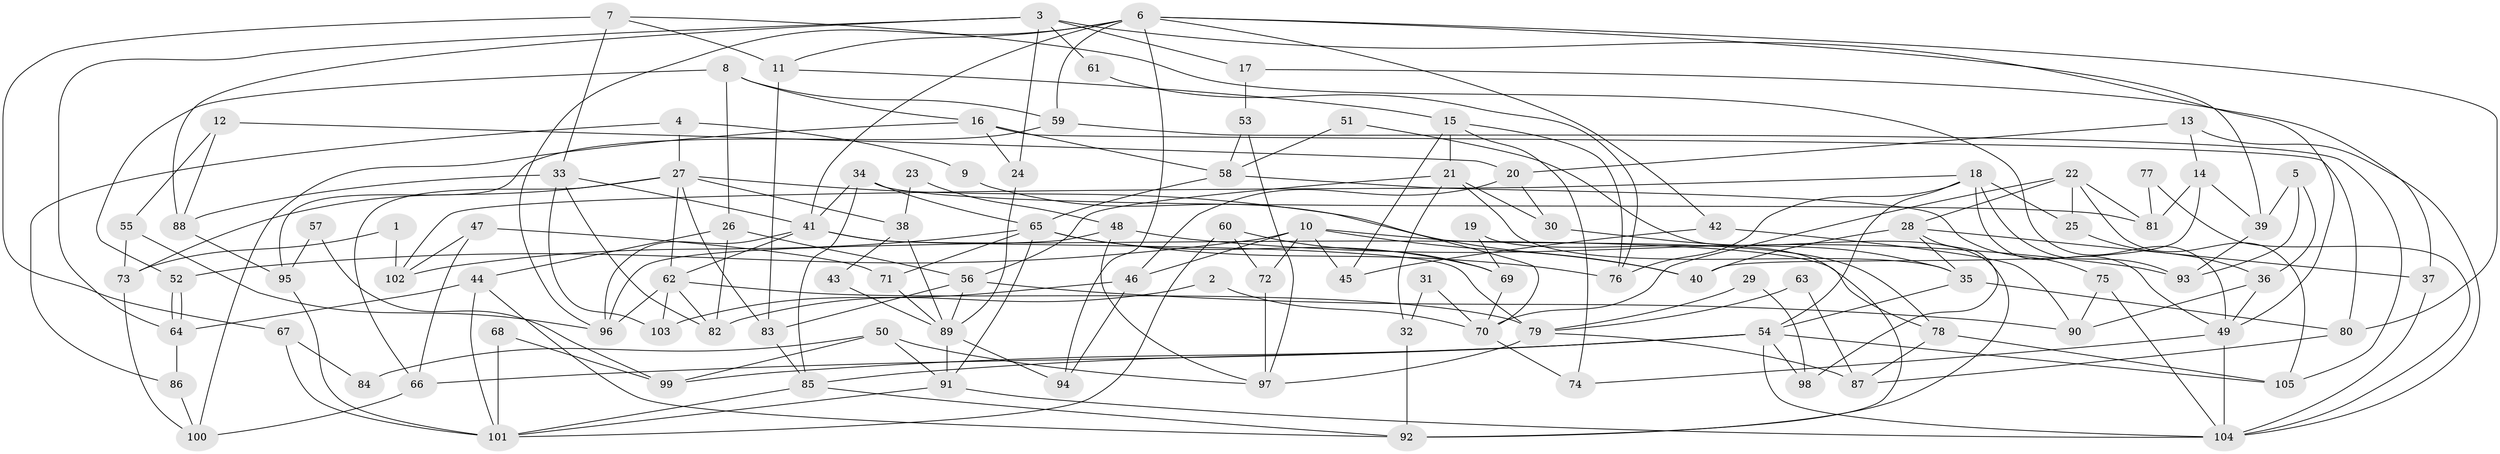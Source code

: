 // coarse degree distribution, {2: 0.12307692307692308, 6: 0.13846153846153847, 3: 0.16923076923076924, 4: 0.13846153846153847, 10: 0.046153846153846156, 7: 0.06153846153846154, 5: 0.2, 8: 0.09230769230769231, 9: 0.03076923076923077}
// Generated by graph-tools (version 1.1) at 2025/23/03/03/25 07:23:57]
// undirected, 105 vertices, 210 edges
graph export_dot {
graph [start="1"]
  node [color=gray90,style=filled];
  1;
  2;
  3;
  4;
  5;
  6;
  7;
  8;
  9;
  10;
  11;
  12;
  13;
  14;
  15;
  16;
  17;
  18;
  19;
  20;
  21;
  22;
  23;
  24;
  25;
  26;
  27;
  28;
  29;
  30;
  31;
  32;
  33;
  34;
  35;
  36;
  37;
  38;
  39;
  40;
  41;
  42;
  43;
  44;
  45;
  46;
  47;
  48;
  49;
  50;
  51;
  52;
  53;
  54;
  55;
  56;
  57;
  58;
  59;
  60;
  61;
  62;
  63;
  64;
  65;
  66;
  67;
  68;
  69;
  70;
  71;
  72;
  73;
  74;
  75;
  76;
  77;
  78;
  79;
  80;
  81;
  82;
  83;
  84;
  85;
  86;
  87;
  88;
  89;
  90;
  91;
  92;
  93;
  94;
  95;
  96;
  97;
  98;
  99;
  100;
  101;
  102;
  103;
  104;
  105;
  1 -- 73;
  1 -- 102;
  2 -- 82;
  2 -- 70;
  3 -- 64;
  3 -- 88;
  3 -- 17;
  3 -- 24;
  3 -- 49;
  3 -- 61;
  4 -- 27;
  4 -- 86;
  4 -- 9;
  5 -- 36;
  5 -- 93;
  5 -- 39;
  6 -- 42;
  6 -- 80;
  6 -- 11;
  6 -- 39;
  6 -- 41;
  6 -- 59;
  6 -- 94;
  6 -- 96;
  7 -- 33;
  7 -- 49;
  7 -- 11;
  7 -- 67;
  8 -- 59;
  8 -- 52;
  8 -- 16;
  8 -- 26;
  9 -- 70;
  10 -- 46;
  10 -- 78;
  10 -- 40;
  10 -- 45;
  10 -- 52;
  10 -- 72;
  11 -- 15;
  11 -- 83;
  12 -- 55;
  12 -- 88;
  12 -- 20;
  13 -- 14;
  13 -- 20;
  13 -- 104;
  14 -- 39;
  14 -- 81;
  14 -- 40;
  15 -- 76;
  15 -- 21;
  15 -- 45;
  15 -- 74;
  16 -- 24;
  16 -- 58;
  16 -- 80;
  16 -- 100;
  17 -- 53;
  17 -- 37;
  18 -- 49;
  18 -- 54;
  18 -- 25;
  18 -- 76;
  18 -- 93;
  18 -- 102;
  19 -- 92;
  19 -- 69;
  20 -- 30;
  20 -- 46;
  21 -- 56;
  21 -- 30;
  21 -- 32;
  21 -- 35;
  22 -- 28;
  22 -- 25;
  22 -- 70;
  22 -- 81;
  22 -- 105;
  23 -- 38;
  23 -- 48;
  24 -- 89;
  25 -- 36;
  26 -- 56;
  26 -- 44;
  26 -- 82;
  27 -- 40;
  27 -- 62;
  27 -- 38;
  27 -- 66;
  27 -- 73;
  27 -- 83;
  28 -- 40;
  28 -- 37;
  28 -- 35;
  28 -- 98;
  29 -- 98;
  29 -- 79;
  30 -- 35;
  31 -- 70;
  31 -- 32;
  32 -- 92;
  33 -- 82;
  33 -- 41;
  33 -- 88;
  33 -- 103;
  34 -- 85;
  34 -- 41;
  34 -- 65;
  34 -- 81;
  35 -- 54;
  35 -- 80;
  36 -- 90;
  36 -- 49;
  37 -- 104;
  38 -- 89;
  38 -- 43;
  39 -- 93;
  41 -- 79;
  41 -- 62;
  41 -- 78;
  41 -- 96;
  42 -- 90;
  42 -- 45;
  43 -- 89;
  44 -- 101;
  44 -- 64;
  44 -- 92;
  46 -- 103;
  46 -- 94;
  47 -- 102;
  47 -- 66;
  47 -- 71;
  48 -- 96;
  48 -- 93;
  48 -- 97;
  49 -- 104;
  49 -- 74;
  50 -- 91;
  50 -- 97;
  50 -- 84;
  50 -- 99;
  51 -- 92;
  51 -- 58;
  52 -- 64;
  52 -- 64;
  53 -- 97;
  53 -- 58;
  54 -- 85;
  54 -- 66;
  54 -- 98;
  54 -- 99;
  54 -- 104;
  54 -- 105;
  55 -- 96;
  55 -- 73;
  56 -- 89;
  56 -- 83;
  56 -- 90;
  57 -- 99;
  57 -- 95;
  58 -- 65;
  58 -- 75;
  59 -- 105;
  59 -- 95;
  60 -- 72;
  60 -- 69;
  60 -- 101;
  61 -- 76;
  62 -- 96;
  62 -- 79;
  62 -- 82;
  62 -- 103;
  63 -- 79;
  63 -- 87;
  64 -- 86;
  65 -- 91;
  65 -- 69;
  65 -- 71;
  65 -- 76;
  65 -- 102;
  66 -- 100;
  67 -- 101;
  67 -- 84;
  68 -- 101;
  68 -- 99;
  69 -- 70;
  70 -- 74;
  71 -- 89;
  72 -- 97;
  73 -- 100;
  75 -- 104;
  75 -- 90;
  77 -- 81;
  77 -- 104;
  78 -- 105;
  78 -- 87;
  79 -- 87;
  79 -- 97;
  80 -- 87;
  83 -- 85;
  85 -- 101;
  85 -- 92;
  86 -- 100;
  88 -- 95;
  89 -- 94;
  89 -- 91;
  91 -- 104;
  91 -- 101;
  95 -- 101;
}

